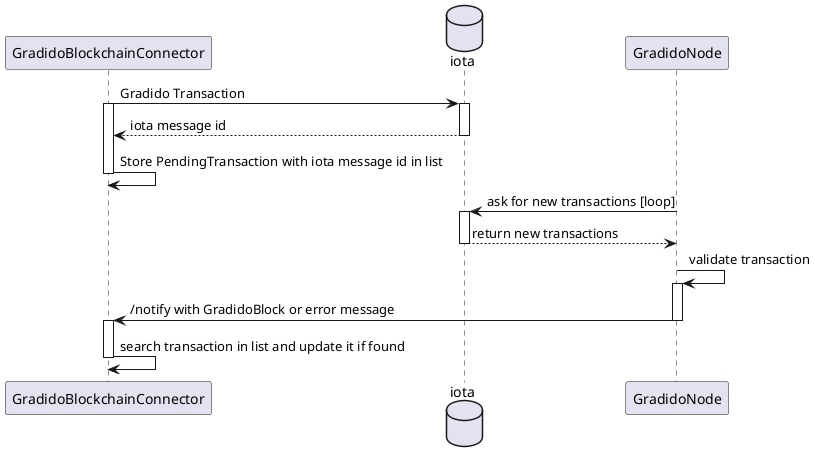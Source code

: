 @startuml inline_umlgraph_1.png
participant GradidoBlockchainConnector as connector
database iota
participant GradidoNode as node
connector -> iota: Gradido Transaction
activate iota
activate connector
iota --> connector: iota message id
deactivate iota
connector -> connector: Store PendingTransaction with iota message id in list
deactivate connector
node -> iota: ask for new transactions [loop]
activate iota
iota --> node: return new transactions
deactivate iota
node -> node: validate transaction 
activate node
node -> connector: /notify with GradidoBlock or error message
deactivate node
activate connector
connector -> connector: search transaction in list and update it if found
deactivate connector
@enduml
